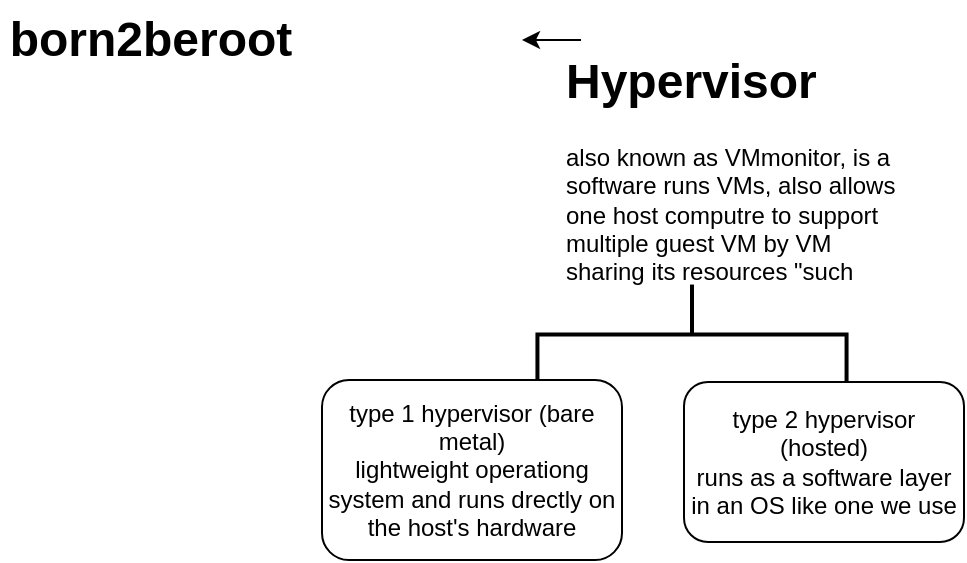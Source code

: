 <mxfile version="24.9.0">
  <diagram name="Page-1" id="ymozDGJ-2i05Y7NjnhMk">
    <mxGraphModel dx="983" dy="752" grid="1" gridSize="10" guides="1" tooltips="1" connect="1" arrows="1" fold="1" page="1" pageScale="1" pageWidth="827" pageHeight="1169" math="0" shadow="0">
      <root>
        <mxCell id="0" />
        <mxCell id="1" parent="0" />
        <mxCell id="IWxX4TDbYC2414TjXPea-5" value="born2beroot" style="text;strokeColor=none;fillColor=none;html=1;fontSize=24;fontStyle=1;verticalAlign=middle;align=center;" vertex="1" parent="1">
          <mxGeometry x="339" y="20" width="150" height="40" as="geometry" />
        </mxCell>
        <mxCell id="IWxX4TDbYC2414TjXPea-16" style="edgeStyle=orthogonalEdgeStyle;rounded=0;orthogonalLoop=1;jettySize=auto;html=1;exitX=0.056;exitY=0;exitDx=0;exitDy=0;exitPerimeter=0;" edge="1" parent="1" source="IWxX4TDbYC2414TjXPea-7">
          <mxGeometry relative="1" as="geometry">
            <mxPoint x="600" y="40" as="targetPoint" />
          </mxGeometry>
        </mxCell>
        <mxCell id="IWxX4TDbYC2414TjXPea-7" value="&lt;h1 style=&quot;margin-top: 0px;&quot;&gt;Hypervisor&lt;br&gt;&lt;/h1&gt;&lt;div&gt;also known as VMmonitor, is a software runs VMs, also allows one host computre to support multiple guest VM by VM sharing its resources &quot;such memory and processig&quot;&lt;/div&gt;" style="text;html=1;whiteSpace=wrap;overflow=hidden;rounded=0;shadow=1;" vertex="1" parent="1">
          <mxGeometry x="620" y="40" width="170" height="120" as="geometry" />
        </mxCell>
        <mxCell id="IWxX4TDbYC2414TjXPea-13" value="" style="strokeWidth=2;html=1;shape=mxgraph.flowchart.annotation_2;align=left;labelPosition=right;pointerEvents=1;rotation=90;" vertex="1" parent="1">
          <mxGeometry x="660" y="110" width="50" height="154.56" as="geometry" />
        </mxCell>
        <mxCell id="IWxX4TDbYC2414TjXPea-14" value="type 1 hypervisor (bare metal)&lt;div&gt;lightweight operationg system and runs drectly on the host&#39;s hardware&lt;/div&gt;" style="rounded=1;whiteSpace=wrap;html=1;" vertex="1" parent="1">
          <mxGeometry x="500" y="210" width="150" height="90" as="geometry" />
        </mxCell>
        <mxCell id="IWxX4TDbYC2414TjXPea-15" value="type 2 hypervisor (hosted)&lt;div&gt;runs as a software layer in an OS like one we use&lt;/div&gt;" style="rounded=1;whiteSpace=wrap;html=1;" vertex="1" parent="1">
          <mxGeometry x="681" y="211" width="140" height="80" as="geometry" />
        </mxCell>
      </root>
    </mxGraphModel>
  </diagram>
</mxfile>
